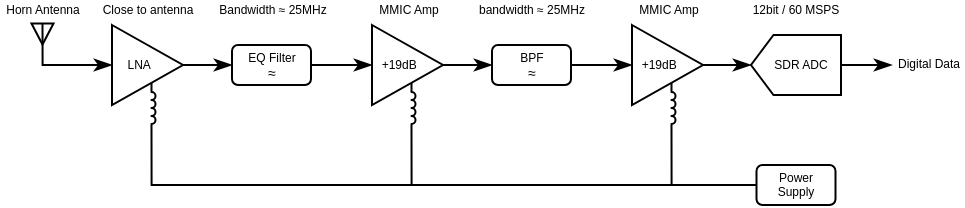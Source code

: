 <mxfile version="14.6.13" type="device"><diagram id="-EIJCaaSbI587VvQ9ogb" name="Page-1"><mxGraphModel dx="42" dy="33" grid="1" gridSize="10" guides="1" tooltips="1" connect="1" arrows="1" fold="1" page="1" pageScale="1" pageWidth="413" pageHeight="291" math="0" shadow="0"><root><mxCell id="0"/><mxCell id="1" parent="0"/><mxCell id="irC58H9-TheXbO7dDke8-8" value="" style="triangle;whiteSpace=wrap;html=1;rotation=90;" parent="1" vertex="1"><mxGeometry x="198" y="118.5" width="10.5" height="11" as="geometry"/></mxCell><mxCell id="qAEhaLYcHf7Bxdup1Olh-10" style="edgeStyle=orthogonalEdgeStyle;rounded=0;orthogonalLoop=1;jettySize=auto;html=1;exitX=1;exitY=0.5;exitDx=0;exitDy=0;entryX=0;entryY=0.5;entryDx=0;entryDy=0;fontSize=6;fontColor=#000000;endArrow=classicThin;endFill=1;" edge="1" parent="1" source="wtgHOyKp7sptzb7ifsR1-21" target="qAEhaLYcHf7Bxdup1Olh-9"><mxGeometry relative="1" as="geometry"/></mxCell><mxCell id="wtgHOyKp7sptzb7ifsR1-21" value="EQ Filter&lt;br&gt;&lt;font style=&quot;font-size: 7px&quot;&gt;≈&lt;/font&gt;" style="rounded=1;whiteSpace=wrap;html=1;fontSize=6;strokeWidth=1;" parent="1" vertex="1"><mxGeometry x="298" y="129.5" width="39.5" height="20" as="geometry"/></mxCell><mxCell id="wtgHOyKp7sptzb7ifsR1-47" value="Close to antenna" style="text;strokeColor=none;fillColor=none;align=center;verticalAlign=middle;whiteSpace=wrap;rounded=0;fontSize=6;" parent="1" vertex="1"><mxGeometry x="228" y="107" width="55.5" height="10" as="geometry"/></mxCell><mxCell id="wtgHOyKp7sptzb7ifsR1-48" value="Horn Antenna" style="text;strokeColor=none;fillColor=none;align=center;verticalAlign=middle;whiteSpace=wrap;rounded=0;fontSize=6;" parent="1" vertex="1"><mxGeometry x="182" y="107" width="42.5" height="10" as="geometry"/></mxCell><mxCell id="qAEhaLYcHf7Bxdup1Olh-2" style="edgeStyle=orthogonalEdgeStyle;rounded=0;orthogonalLoop=1;jettySize=auto;html=1;exitX=0;exitY=0.5;exitDx=0;exitDy=0;entryX=0;entryY=0.5;entryDx=0;entryDy=0;endArrow=classicThin;endFill=1;" edge="1" parent="1" source="irC58H9-TheXbO7dDke8-8" target="qAEhaLYcHf7Bxdup1Olh-6"><mxGeometry relative="1" as="geometry"><mxPoint x="248.25" y="139.5" as="targetPoint"/><Array as="points"><mxPoint x="203" y="139.5"/></Array></mxGeometry></mxCell><mxCell id="qAEhaLYcHf7Bxdup1Olh-15" style="edgeStyle=orthogonalEdgeStyle;rounded=0;orthogonalLoop=1;jettySize=auto;html=1;exitX=1;exitY=0.5;exitDx=0;exitDy=0;entryX=0;entryY=0.5;entryDx=0;entryDy=0;fontSize=6;fontColor=#000000;endArrow=classicThin;endFill=1;" edge="1" parent="1" source="qAEhaLYcHf7Bxdup1Olh-3" target="qAEhaLYcHf7Bxdup1Olh-11"><mxGeometry relative="1" as="geometry"/></mxCell><mxCell id="qAEhaLYcHf7Bxdup1Olh-3" value="BPF&lt;br&gt;&lt;font style=&quot;font-size: 7px&quot;&gt;≈&lt;/font&gt;" style="rounded=1;whiteSpace=wrap;html=1;fontSize=6;strokeWidth=1;" vertex="1" parent="1"><mxGeometry x="428" y="129.5" width="39.5" height="20" as="geometry"/></mxCell><mxCell id="qAEhaLYcHf7Bxdup1Olh-8" style="edgeStyle=orthogonalEdgeStyle;rounded=0;orthogonalLoop=1;jettySize=auto;html=1;exitX=1;exitY=0.5;exitDx=0;exitDy=0;entryX=0;entryY=0.5;entryDx=0;entryDy=0;fontSize=6;fontColor=#000000;endArrow=classicThin;endFill=1;" edge="1" parent="1" source="qAEhaLYcHf7Bxdup1Olh-6" target="wtgHOyKp7sptzb7ifsR1-21"><mxGeometry relative="1" as="geometry"/></mxCell><mxCell id="qAEhaLYcHf7Bxdup1Olh-6" value="LNA     " style="triangle;verticalAlign=middle;labelPosition=center;verticalLabelPosition=middle;align=center;spacing=0;fontSize=6;" vertex="1" parent="1"><mxGeometry x="238" y="119.5" width="35.5" height="40" as="geometry"/></mxCell><mxCell id="qAEhaLYcHf7Bxdup1Olh-7" value="Bandwidth ≈ 25MHz" style="text;strokeColor=none;fillColor=none;align=center;verticalAlign=middle;whiteSpace=wrap;rounded=0;fontSize=6;" vertex="1" parent="1"><mxGeometry x="285.5" y="107" width="64.5" height="10" as="geometry"/></mxCell><mxCell id="qAEhaLYcHf7Bxdup1Olh-13" style="edgeStyle=orthogonalEdgeStyle;rounded=0;orthogonalLoop=1;jettySize=auto;html=1;exitX=1;exitY=0.5;exitDx=0;exitDy=0;entryX=0;entryY=0.5;entryDx=0;entryDy=0;fontSize=6;fontColor=#000000;endArrow=classicThin;endFill=1;" edge="1" parent="1" source="qAEhaLYcHf7Bxdup1Olh-9" target="qAEhaLYcHf7Bxdup1Olh-3"><mxGeometry relative="1" as="geometry"/></mxCell><mxCell id="qAEhaLYcHf7Bxdup1Olh-9" value="+19dB     " style="triangle;verticalAlign=middle;labelPosition=center;verticalLabelPosition=middle;align=center;spacing=0;fontSize=6;" vertex="1" parent="1"><mxGeometry x="368" y="119.5" width="35.5" height="40" as="geometry"/></mxCell><mxCell id="qAEhaLYcHf7Bxdup1Olh-20" style="edgeStyle=orthogonalEdgeStyle;rounded=0;orthogonalLoop=1;jettySize=auto;html=1;exitX=1;exitY=0.5;exitDx=0;exitDy=0;entryX=0.5;entryY=1;entryDx=0;entryDy=0;fontSize=6;fontColor=#000000;endArrow=classicThin;endFill=1;" edge="1" parent="1" source="qAEhaLYcHf7Bxdup1Olh-11" target="qAEhaLYcHf7Bxdup1Olh-19"><mxGeometry relative="1" as="geometry"/></mxCell><mxCell id="qAEhaLYcHf7Bxdup1Olh-11" value="+19dB     " style="triangle;verticalAlign=middle;labelPosition=center;verticalLabelPosition=middle;align=center;spacing=0;fontSize=6;" vertex="1" parent="1"><mxGeometry x="498" y="119.5" width="35.5" height="40" as="geometry"/></mxCell><mxCell id="qAEhaLYcHf7Bxdup1Olh-12" value="MMIC Amp" style="text;strokeColor=none;fillColor=none;align=center;verticalAlign=middle;whiteSpace=wrap;rounded=0;fontSize=6;" vertex="1" parent="1"><mxGeometry x="368.5" y="107" width="34.5" height="10" as="geometry"/></mxCell><mxCell id="qAEhaLYcHf7Bxdup1Olh-14" value="bandwidth ≈ 25MHz" style="text;strokeColor=none;fillColor=none;align=center;verticalAlign=middle;whiteSpace=wrap;rounded=0;fontSize=6;" vertex="1" parent="1"><mxGeometry x="413" y="107" width="69.5" height="10" as="geometry"/></mxCell><mxCell id="qAEhaLYcHf7Bxdup1Olh-16" value="MMIC Amp" style="text;strokeColor=none;fillColor=none;align=center;verticalAlign=middle;whiteSpace=wrap;rounded=0;fontSize=6;" vertex="1" parent="1"><mxGeometry x="498.5" y="107" width="34.5" height="10" as="geometry"/></mxCell><mxCell id="qAEhaLYcHf7Bxdup1Olh-21" style="edgeStyle=orthogonalEdgeStyle;rounded=0;orthogonalLoop=1;jettySize=auto;html=1;exitX=0.5;exitY=0;exitDx=0;exitDy=0;fontSize=6;fontColor=#000000;endArrow=classicThin;endFill=1;" edge="1" parent="1" source="qAEhaLYcHf7Bxdup1Olh-19"><mxGeometry relative="1" as="geometry"><mxPoint x="628" y="139.5" as="targetPoint"/></mxGeometry></mxCell><mxCell id="qAEhaLYcHf7Bxdup1Olh-19" value="   SDR ADC" style="shape=offPageConnector;fontSize=6;fontColor=#000000;align=center;rotation=90;size=0.25;horizontal=0;textDirection=ltr;flipV=0;labelBorderColor=none;flipH=1;" vertex="1" parent="1"><mxGeometry x="565" y="117" width="30" height="45" as="geometry"/></mxCell><mxCell id="qAEhaLYcHf7Bxdup1Olh-22" value="Digital Data" style="text;strokeColor=none;fillColor=none;align=center;verticalAlign=middle;whiteSpace=wrap;rounded=0;fontSize=6;" vertex="1" parent="1"><mxGeometry x="629" y="133.5" width="34.5" height="10" as="geometry"/></mxCell><mxCell id="qAEhaLYcHf7Bxdup1Olh-23" value="12bit / 60 MSPS" style="text;strokeColor=none;fillColor=none;align=center;verticalAlign=middle;whiteSpace=wrap;rounded=0;fontSize=6;" vertex="1" parent="1"><mxGeometry x="555" y="107" width="50" height="10" as="geometry"/></mxCell><mxCell id="qAEhaLYcHf7Bxdup1Olh-24" value="" style="pointerEvents=1;verticalLabelPosition=bottom;shadow=0;dashed=0;align=center;html=1;verticalAlign=top;shape=mxgraph.electrical.inductors.inductor_3;fontSize=6;fontColor=#000000;direction=south;" vertex="1" parent="1"><mxGeometry x="257.75" y="148.5" width="2" height="25" as="geometry"/></mxCell><mxCell id="qAEhaLYcHf7Bxdup1Olh-25" value="" style="pointerEvents=1;verticalLabelPosition=bottom;shadow=0;dashed=0;align=center;html=1;verticalAlign=top;shape=mxgraph.electrical.inductors.inductor_3;fontSize=6;fontColor=#000000;direction=south;" vertex="1" parent="1"><mxGeometry x="387.75" y="148.5" width="2" height="25" as="geometry"/></mxCell><mxCell id="qAEhaLYcHf7Bxdup1Olh-26" value="" style="pointerEvents=1;verticalLabelPosition=bottom;shadow=0;dashed=0;align=center;html=1;verticalAlign=top;shape=mxgraph.electrical.inductors.inductor_3;fontSize=6;fontColor=#000000;direction=south;" vertex="1" parent="1"><mxGeometry x="517.75" y="148.5" width="2" height="25" as="geometry"/></mxCell><mxCell id="qAEhaLYcHf7Bxdup1Olh-29" style="edgeStyle=orthogonalEdgeStyle;rounded=0;orthogonalLoop=1;jettySize=auto;html=1;exitX=0;exitY=0.5;exitDx=0;exitDy=0;entryX=1;entryY=1;entryDx=0;entryDy=0;entryPerimeter=0;fontSize=6;fontColor=#000000;endArrow=none;endFill=0;" edge="1" parent="1" source="qAEhaLYcHf7Bxdup1Olh-28" target="qAEhaLYcHf7Bxdup1Olh-26"><mxGeometry relative="1" as="geometry"/></mxCell><mxCell id="qAEhaLYcHf7Bxdup1Olh-30" style="edgeStyle=orthogonalEdgeStyle;rounded=0;orthogonalLoop=1;jettySize=auto;html=1;exitX=0;exitY=0.5;exitDx=0;exitDy=0;entryX=1;entryY=1;entryDx=0;entryDy=0;entryPerimeter=0;fontSize=6;fontColor=#000000;endArrow=none;endFill=0;" edge="1" parent="1" source="qAEhaLYcHf7Bxdup1Olh-28" target="qAEhaLYcHf7Bxdup1Olh-25"><mxGeometry relative="1" as="geometry"/></mxCell><mxCell id="qAEhaLYcHf7Bxdup1Olh-31" style="edgeStyle=orthogonalEdgeStyle;rounded=0;orthogonalLoop=1;jettySize=auto;html=1;exitX=0;exitY=0.5;exitDx=0;exitDy=0;entryX=1;entryY=1;entryDx=0;entryDy=0;entryPerimeter=0;fontSize=6;fontColor=#000000;endArrow=none;endFill=0;" edge="1" parent="1" source="qAEhaLYcHf7Bxdup1Olh-28" target="qAEhaLYcHf7Bxdup1Olh-24"><mxGeometry relative="1" as="geometry"/></mxCell><mxCell id="qAEhaLYcHf7Bxdup1Olh-28" value="Power&#10;Supply" style="rounded=1;fontSize=6;strokeWidth=1;" vertex="1" parent="1"><mxGeometry x="560.25" y="189.5" width="39.5" height="20" as="geometry"/></mxCell></root></mxGraphModel></diagram></mxfile>